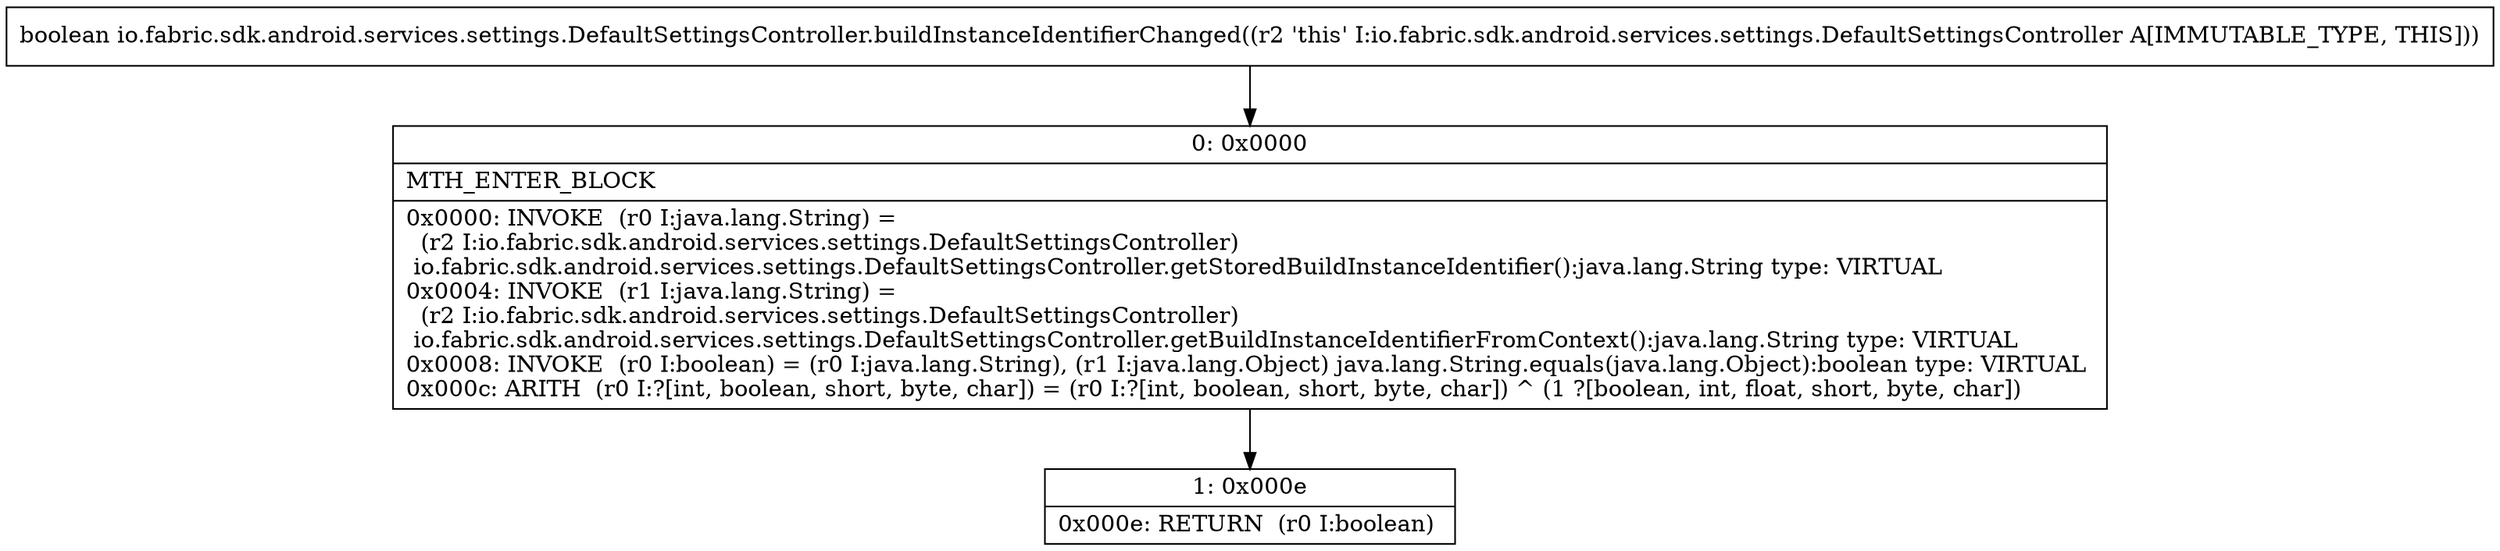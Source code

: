 digraph "CFG forio.fabric.sdk.android.services.settings.DefaultSettingsController.buildInstanceIdentifierChanged()Z" {
Node_0 [shape=record,label="{0\:\ 0x0000|MTH_ENTER_BLOCK\l|0x0000: INVOKE  (r0 I:java.lang.String) = \l  (r2 I:io.fabric.sdk.android.services.settings.DefaultSettingsController)\l io.fabric.sdk.android.services.settings.DefaultSettingsController.getStoredBuildInstanceIdentifier():java.lang.String type: VIRTUAL \l0x0004: INVOKE  (r1 I:java.lang.String) = \l  (r2 I:io.fabric.sdk.android.services.settings.DefaultSettingsController)\l io.fabric.sdk.android.services.settings.DefaultSettingsController.getBuildInstanceIdentifierFromContext():java.lang.String type: VIRTUAL \l0x0008: INVOKE  (r0 I:boolean) = (r0 I:java.lang.String), (r1 I:java.lang.Object) java.lang.String.equals(java.lang.Object):boolean type: VIRTUAL \l0x000c: ARITH  (r0 I:?[int, boolean, short, byte, char]) = (r0 I:?[int, boolean, short, byte, char]) ^ (1 ?[boolean, int, float, short, byte, char]) \l}"];
Node_1 [shape=record,label="{1\:\ 0x000e|0x000e: RETURN  (r0 I:boolean) \l}"];
MethodNode[shape=record,label="{boolean io.fabric.sdk.android.services.settings.DefaultSettingsController.buildInstanceIdentifierChanged((r2 'this' I:io.fabric.sdk.android.services.settings.DefaultSettingsController A[IMMUTABLE_TYPE, THIS])) }"];
MethodNode -> Node_0;
Node_0 -> Node_1;
}

